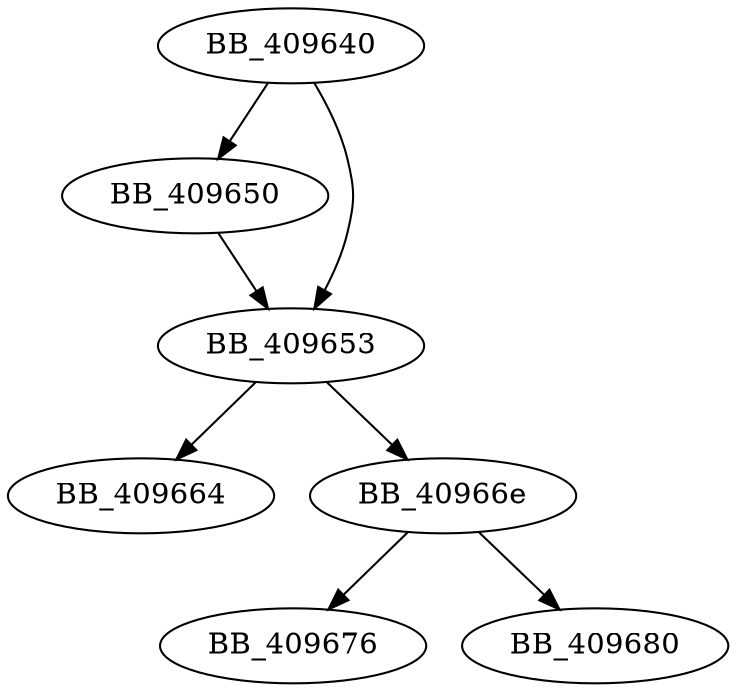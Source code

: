 DiGraph sub_409640{
BB_409640->BB_409650
BB_409640->BB_409653
BB_409650->BB_409653
BB_409653->BB_409664
BB_409653->BB_40966e
BB_40966e->BB_409676
BB_40966e->BB_409680
}
